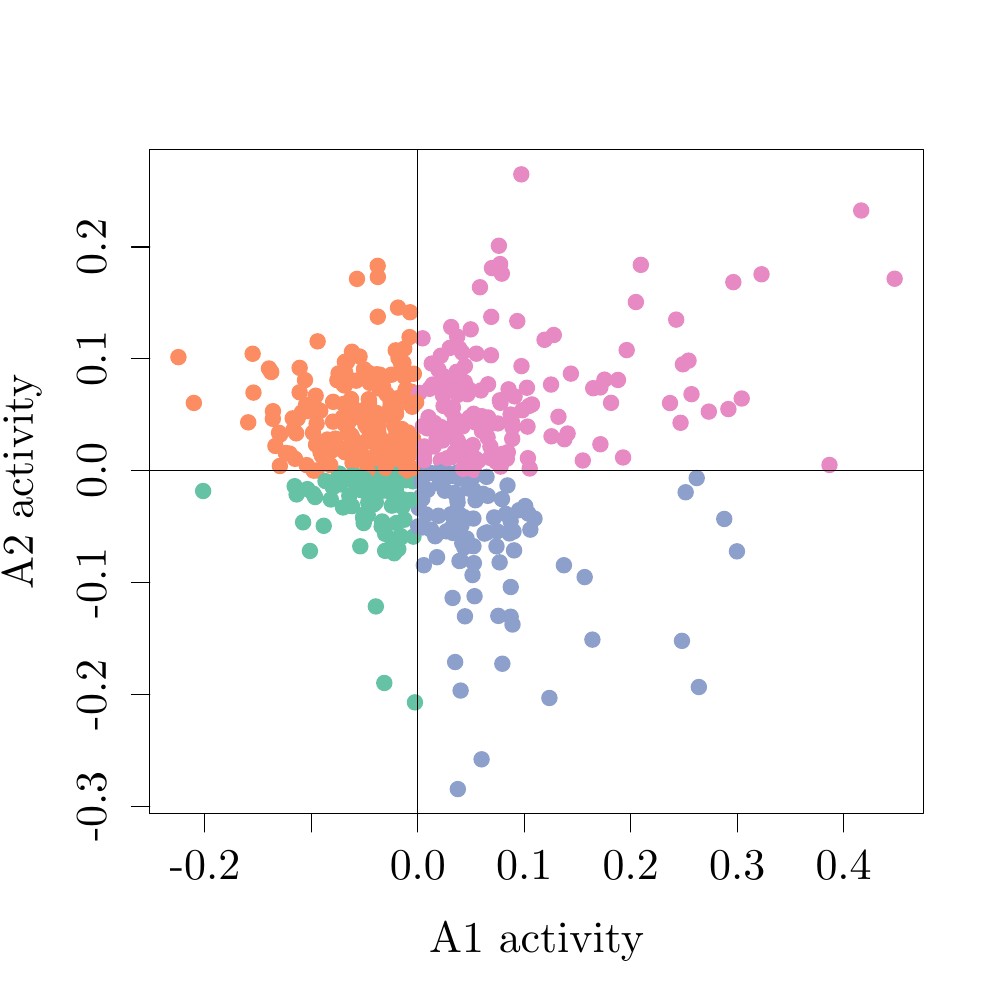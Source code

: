 % Created by tikzDevice version 0.8.1 on 2015-03-21 14:29:45
% !TEX encoding = UTF-8 Unicode
\documentclass[11pt]{memoir}
\nonstopmode

\usepackage{tikz}

\usepackage[active,tightpage,psfixbb]{preview}

\PreviewEnvironment{pgfpicture}

\setlength\PreviewBorder{0pt}

\usepackage{amsmath}
\newcommand{\SweaveOpts}[1]{}  % do not interfere with LaTeX
\newcommand{\SweaveInput}[1]{} % because they are not real TeX commands
\newcommand{\Sexpr}[1]{}       % will only be parsed by R


\usepackage{geometry}
\usepackage{amsmath}
\usepackage{lscape}
\geometry{verbose,tmargin=2.5cm,bmargin=2.5cm,lmargin=2.5cm,rmargin=2.5cm}


\begin{document}

\begin{tikzpicture}[x=1pt,y=1pt]
\definecolor{fillColor}{RGB}{255,255,255}
\path[use as bounding box,fill=fillColor,fill opacity=0.00] (0,0) rectangle (361.35,361.35);
\begin{scope}
\path[clip] ( 54.12, 67.32) rectangle (333.63,307.23);
\definecolor{fillColor}{RGB}{141,160,203}

\path[fill=fillColor] (178.55,174.38) circle (  2.97);
\definecolor{fillColor}{RGB}{102,194,165}

\path[fill=fillColor] (140.53,186.43) circle (  2.97);
\definecolor{fillColor}{RGB}{252,141,98}

\path[fill=fillColor] (148.77,219.76) circle (  2.97);
\definecolor{fillColor}{RGB}{231,138,195}

\path[fill=fillColor] (168.21,195.37) circle (  2.97);
\definecolor{fillColor}{RGB}{141,160,203}

\path[fill=fillColor] (184.55,149.23) circle (  2.97);
\definecolor{fillColor}{RGB}{252,141,98}

\path[fill=fillColor] (146.22,225.12) circle (  2.97);
\definecolor{fillColor}{RGB}{231,138,195}

\path[fill=fillColor] (159.93,202.17) circle (  2.97);

\path[fill=fillColor] (245.92,208.57) circle (  2.97);
\definecolor{fillColor}{RGB}{252,141,98}

\path[fill=fillColor] (106.60,195.55) circle (  2.97);
\definecolor{fillColor}{RGB}{231,138,195}

\path[fill=fillColor] (159.30,194.98) circle (  2.97);
\definecolor{fillColor}{RGB}{252,141,98}

\path[fill=fillColor] (127.27,214.32) circle (  2.97);

\path[fill=fillColor] (150.52,198.41) circle (  2.97);

\path[fill=fillColor] (143.08,194.93) circle (  2.97);
\definecolor{fillColor}{RGB}{102,194,165}

\path[fill=fillColor] (135.17,179.18) circle (  2.97);
\definecolor{fillColor}{RGB}{141,160,203}

\path[fill=fillColor] (252.53,113.09) circle (  2.97);
\definecolor{fillColor}{RGB}{102,194,165}

\path[fill=fillColor] (138.06,185.62) circle (  2.97);
\definecolor{fillColor}{RGB}{252,141,98}

\path[fill=fillColor] (149.55,191.84) circle (  2.97);
\definecolor{fillColor}{RGB}{141,160,203}

\path[fill=fillColor] (162.50,190.00) circle (  2.97);
\definecolor{fillColor}{RGB}{231,138,195}

\path[fill=fillColor] (150.98,191.22) circle (  2.97);
\definecolor{fillColor}{RGB}{102,194,165}

\path[fill=fillColor] (130.55,184.22) circle (  2.97);
\definecolor{fillColor}{RGB}{141,160,203}

\path[fill=fillColor] (251.75,188.60) circle (  2.97);
\definecolor{fillColor}{RGB}{231,138,195}

\path[fill=fillColor] (186.92,245.32) circle (  2.97);
\definecolor{fillColor}{RGB}{252,141,98}

\path[fill=fillColor] (113.10,204.97) circle (  2.97);

\path[fill=fillColor] (143.22,204.65) circle (  2.97);
\definecolor{fillColor}{RGB}{102,194,165}

\path[fill=fillColor] (142.48,166.40) circle (  2.97);
\definecolor{fillColor}{RGB}{141,160,203}

\path[fill=fillColor] (191.64,169.96) circle (  2.97);
\definecolor{fillColor}{RGB}{231,138,195}

\path[fill=fillColor] (170.47,192.16) circle (  2.97);
\definecolor{fillColor}{RGB}{102,194,165}

\path[fill=fillColor] (137.17,187.25) circle (  2.97);
\definecolor{fillColor}{RGB}{252,141,98}

\path[fill=fillColor] (127.37,194.12) circle (  2.97);
\definecolor{fillColor}{RGB}{141,160,203}

\path[fill=fillColor] (184.53,138.50) circle (  2.97);
\definecolor{fillColor}{RGB}{252,141,98}

\path[fill=fillColor] (100.83,204.94) circle (  2.97);
\definecolor{fillColor}{RGB}{102,194,165}

\path[fill=fillColor] (146.27,188.31) circle (  2.97);

\path[fill=fillColor] (133.46,188.16) circle (  2.97);
\definecolor{fillColor}{RGB}{252,141,98}

\path[fill=fillColor] (143.55,217.43) circle (  2.97);
\definecolor{fillColor}{RGB}{102,194,165}

\path[fill=fillColor] (149.26,187.43) circle (  2.97);
\definecolor{fillColor}{RGB}{141,160,203}

\path[fill=fillColor] (161.35,169.36) circle (  2.97);
\definecolor{fillColor}{RGB}{252,141,98}

\path[fill=fillColor] (114.36,213.68) circle (  2.97);
\definecolor{fillColor}{RGB}{231,138,195}

\path[fill=fillColor] (179.88,208.34) circle (  2.97);
\definecolor{fillColor}{RGB}{102,194,165}

\path[fill=fillColor] (107.17,182.68) circle (  2.97);
\definecolor{fillColor}{RGB}{141,160,203}

\path[fill=fillColor] (163.53,189.33) circle (  2.97);

\path[fill=fillColor] (157.25,167.58) circle (  2.97);

\path[fill=fillColor] (203.76,157.10) circle (  2.97);
\definecolor{fillColor}{RGB}{231,138,195}

\path[fill=fillColor] (173.75,220.27) circle (  2.97);

\path[fill=fillColor] (160.07,218.43) circle (  2.97);

\path[fill=fillColor] (176.37,210.49) circle (  2.97);
\definecolor{fillColor}{RGB}{141,160,203}

\path[fill=fillColor] (198.52,109.13) circle (  2.97);
\definecolor{fillColor}{RGB}{252,141,98}

\path[fill=fillColor] (146.79,220.55) circle (  2.97);
\definecolor{fillColor}{RGB}{141,160,203}

\path[fill=fillColor] (163.69,168.76) circle (  2.97);
\definecolor{fillColor}{RGB}{252,141,98}

\path[fill=fillColor] (131.52,227.93) circle (  2.97);
\definecolor{fillColor}{RGB}{141,160,203}

\path[fill=fillColor] (181.52,121.51) circle (  2.97);
\definecolor{fillColor}{RGB}{252,141,98}

\path[fill=fillColor] (124.81,199.19) circle (  2.97);
\definecolor{fillColor}{RGB}{231,138,195}

\path[fill=fillColor] (174.62,208.97) circle (  2.97);
\definecolor{fillColor}{RGB}{141,160,203}

\path[fill=fillColor] (185.19,135.69) circle (  2.97);

\path[fill=fillColor] (165.44, 76.21) circle (  2.97);

\path[fill=fillColor] (151.30,177.79) circle (  2.97);
\definecolor{fillColor}{RGB}{231,138,195}

\path[fill=fillColor] (161.57,221.08) circle (  2.97);
\definecolor{fillColor}{RGB}{141,160,203}

\path[fill=fillColor] (174.02, 86.97) circle (  2.97);
\definecolor{fillColor}{RGB}{102,194,165}

\path[fill=fillColor] (111.99,162.26) circle (  2.97);
\definecolor{fillColor}{RGB}{141,160,203}

\path[fill=fillColor] (166.03,158.63) circle (  2.97);

\path[fill=fillColor] (166.44,111.82) circle (  2.97);
\definecolor{fillColor}{RGB}{252,141,98}

\path[fill=fillColor] (135.79,192.44) circle (  2.97);
\definecolor{fillColor}{RGB}{102,194,165}

\path[fill=fillColor] (135.81,142.21) circle (  2.97);

\path[fill=fillColor] (144.89,167.16) circle (  2.97);
\definecolor{fillColor}{RGB}{141,160,203}

\path[fill=fillColor] (153.98,175.45) circle (  2.97);
\definecolor{fillColor}{RGB}{252,141,98}

\path[fill=fillColor] (141.75,199.95) circle (  2.97);

\path[fill=fillColor] (115.72,212.89) circle (  2.97);
\definecolor{fillColor}{RGB}{141,160,203}

\path[fill=fillColor] (171.24,157.85) circle (  2.97);

\path[fill=fillColor] (214.06,130.22) circle (  2.97);
\definecolor{fillColor}{RGB}{252,141,98}

\path[fill=fillColor] (139.24,200.69) circle (  2.97);
\definecolor{fillColor}{RGB}{231,138,195}

\path[fill=fillColor] (311.19,285.28) circle (  2.97);

\path[fill=fillColor] (244.34,245.85) circle (  2.97);

\path[fill=fillColor] (185.94,218.11) circle (  2.97);
\definecolor{fillColor}{RGB}{252,141,98}

\path[fill=fillColor] (135.69,196.61) circle (  2.97);

\path[fill=fillColor] (143.12,211.81) circle (  2.97);
\definecolor{fillColor}{RGB}{231,138,195}

\path[fill=fillColor] (264.99,259.40) circle (  2.97);

\path[fill=fillColor] (155.23,220.86) circle (  2.97);

\path[fill=fillColor] (323.28,260.63) circle (  2.97);

\path[fill=fillColor] (248.80,231.03) circle (  2.97);

\path[fill=fillColor] (173.43,257.55) circle (  2.97);

\path[fill=fillColor] (170.84,200.50) circle (  2.97);

\path[fill=fillColor] (181.34,262.47) circle (  2.97);
\definecolor{fillColor}{RGB}{252,141,98}

\path[fill=fillColor] (146.01,197.12) circle (  2.97);
\definecolor{fillColor}{RGB}{231,138,195}

\path[fill=fillColor] (190.62,207.19) circle (  2.97);

\path[fill=fillColor] (163.12,196.09) circle (  2.97);

\path[fill=fillColor] (226.45,234.84) circle (  2.97);
\definecolor{fillColor}{RGB}{141,160,203}

\path[fill=fillColor] (182.79,175.64) circle (  2.97);
\definecolor{fillColor}{RGB}{102,194,165}

\path[fill=fillColor] (129.61,189.20) circle (  2.97);
\definecolor{fillColor}{RGB}{252,141,98}

\path[fill=fillColor] (124.59,222.04) circle (  2.97);
\definecolor{fillColor}{RGB}{231,138,195}

\path[fill=fillColor] (160.67,225.21) circle (  2.97);
\definecolor{fillColor}{RGB}{141,160,203}

\path[fill=fillColor] (169.41,188.65) circle (  2.97);
\definecolor{fillColor}{RGB}{231,138,195}

\path[fill=fillColor] (177.25,208.17) circle (  2.97);
\definecolor{fillColor}{RGB}{102,194,165}

\path[fill=fillColor] (142.15,188.23) circle (  2.97);
\definecolor{fillColor}{RGB}{231,138,195}

\path[fill=fillColor] (190.76,195.79) circle (  2.97);
\definecolor{fillColor}{RGB}{252,141,98}

\path[fill=fillColor] (126.34,214.39) circle (  2.97);
\definecolor{fillColor}{RGB}{231,138,195}

\path[fill=fillColor] (176.19,203.31) circle (  2.97);
\definecolor{fillColor}{RGB}{102,194,165}

\path[fill=fillColor] (111.06,184.61) circle (  2.97);
\definecolor{fillColor}{RGB}{252,141,98}

\path[fill=fillColor] (135.47,225.53) circle (  2.97);
\definecolor{fillColor}{RGB}{231,138,195}

\path[fill=fillColor] (199.12,222.39) circle (  2.97);
\definecolor{fillColor}{RGB}{252,141,98}

\path[fill=fillColor] (144.91,230.07) circle (  2.97);

\path[fill=fillColor] (142.97,213.30) circle (  2.97);
\definecolor{fillColor}{RGB}{102,194,165}

\path[fill=fillColor] (143.27,172.37) circle (  2.97);
\definecolor{fillColor}{RGB}{231,138,195}

\path[fill=fillColor] (162.86,203.80) circle (  2.97);
\definecolor{fillColor}{RGB}{141,160,203}

\path[fill=fillColor] (167.59,174.52) circle (  2.97);
\definecolor{fillColor}{RGB}{102,194,165}

\path[fill=fillColor] (131.87,175.64) circle (  2.97);
\definecolor{fillColor}{RGB}{141,160,203}

\path[fill=fillColor] (166.75,171.42) circle (  2.97);
\definecolor{fillColor}{RGB}{231,138,195}

\path[fill=fillColor] (172.13,233.54) circle (  2.97);

\path[fill=fillColor] (165.93,235.44) circle (  2.97);

\path[fill=fillColor] (171.61,195.75) circle (  2.97);
\definecolor{fillColor}{RGB}{252,141,98}

\path[fill=fillColor] (135.84,203.37) circle (  2.97);

\path[fill=fillColor] (121.91,223.93) circle (  2.97);
\definecolor{fillColor}{RGB}{102,194,165}

\path[fill=fillColor] (132.38,190.20) circle (  2.97);
\definecolor{fillColor}{RGB}{252,141,98}

\path[fill=fillColor] (133.58,223.02) circle (  2.97);
\definecolor{fillColor}{RGB}{231,138,195}

\path[fill=fillColor] (169.30,199.12) circle (  2.97);
\definecolor{fillColor}{RGB}{141,160,203}

\path[fill=fillColor] (159.81,186.44) circle (  2.97);
\definecolor{fillColor}{RGB}{252,141,98}

\path[fill=fillColor] (137.69,198.14) circle (  2.97);
\definecolor{fillColor}{RGB}{141,160,203}

\path[fill=fillColor] (166.50,158.83) circle (  2.97);
\definecolor{fillColor}{RGB}{231,138,195}

\path[fill=fillColor] (161.79,214.26) circle (  2.97);
\definecolor{fillColor}{RGB}{252,141,98}

\path[fill=fillColor] (106.04,205.98) circle (  2.97);
\definecolor{fillColor}{RGB}{231,138,195}

\path[fill=fillColor] (170.26,194.87) circle (  2.97);
\definecolor{fillColor}{RGB}{252,141,98}

\path[fill=fillColor] (101.13,192.97) circle (  2.97);
\definecolor{fillColor}{RGB}{141,160,203}

\path[fill=fillColor] (187.57,176.97) circle (  2.97);
\definecolor{fillColor}{RGB}{231,138,195}

\path[fill=fillColor] (167.37,199.49) circle (  2.97);
\definecolor{fillColor}{RGB}{252,141,98}

\path[fill=fillColor] (136.48,265.28) circle (  2.97);
\definecolor{fillColor}{RGB}{231,138,195}

\path[fill=fillColor] (167.99,229.06) circle (  2.97);
\definecolor{fillColor}{RGB}{102,194,165}

\path[fill=fillColor] (116.98,171.35) circle (  2.97);
\definecolor{fillColor}{RGB}{141,160,203}

\path[fill=fillColor] (261.71,173.82) circle (  2.97);
\definecolor{fillColor}{RGB}{102,194,165}

\path[fill=fillColor] (113.22,182.91) circle (  2.97);
\definecolor{fillColor}{RGB}{252,141,98}

\path[fill=fillColor] (126.24,204.18) circle (  2.97);
\definecolor{fillColor}{RGB}{231,138,195}

\path[fill=fillColor] (180.89,192.74) circle (  2.97);

\path[fill=fillColor] (185.08,202.78) circle (  2.97);
\definecolor{fillColor}{RGB}{252,141,98}

\path[fill=fillColor] (143.82,250.19) circle (  2.97);
\definecolor{fillColor}{RGB}{231,138,195}

\path[fill=fillColor] (216.92,221.35) circle (  2.97);

\path[fill=fillColor] (180.27,272.55) circle (  2.97);

\path[fill=fillColor] (299.73,193.34) circle (  2.97);
\definecolor{fillColor}{RGB}{102,194,165}

\path[fill=fillColor] (141.61,178.64) circle (  2.97);
\definecolor{fillColor}{RGB}{252,141,98}

\path[fill=fillColor] ( 91.29,233.51) circle (  2.97);
\definecolor{fillColor}{RGB}{102,194,165}

\path[fill=fillColor] (135.80,179.89) circle (  2.97);
\definecolor{fillColor}{RGB}{252,141,98}

\path[fill=fillColor] (131.75,201.50) circle (  2.97);

\path[fill=fillColor] (108.27,219.59) circle (  2.97);
\definecolor{fillColor}{RGB}{141,160,203}

\path[fill=fillColor] (266.29,162.12) circle (  2.97);
\definecolor{fillColor}{RGB}{252,141,98}

\path[fill=fillColor] (129.00,260.57) circle (  2.97);
\definecolor{fillColor}{RGB}{231,138,195}

\path[fill=fillColor] (256.13,212.61) circle (  2.97);
\definecolor{fillColor}{RGB}{252,141,98}

\path[fill=fillColor] (115.05,201.25) circle (  2.97);

\path[fill=fillColor] (132.49,207.15) circle (  2.97);

\path[fill=fillColor] (115.83,197.92) circle (  2.97);
\definecolor{fillColor}{RGB}{231,138,195}

\path[fill=fillColor] (191.19,214.67) circle (  2.97);
\definecolor{fillColor}{RGB}{141,160,203}

\path[fill=fillColor] (180.07,138.80) circle (  2.97);
\definecolor{fillColor}{RGB}{102,194,165}

\path[fill=fillColor] (145.54,180.93) circle (  2.97);
\definecolor{fillColor}{RGB}{252,141,98}

\path[fill=fillColor] (138.69,211.06) circle (  2.97);

\path[fill=fillColor] (119.93,198.56) circle (  2.97);
\definecolor{fillColor}{RGB}{102,194,165}

\path[fill=fillColor] (134.69,182.94) circle (  2.97);
\definecolor{fillColor}{RGB}{252,141,98}

\path[fill=fillColor] (132.19,207.86) circle (  2.97);

\path[fill=fillColor] (120.35,208.99) circle (  2.97);

\path[fill=fillColor] (126.07,213.19) circle (  2.97);

\path[fill=fillColor] (103.28,197.65) circle (  2.97);
\definecolor{fillColor}{RGB}{141,160,203}

\path[fill=fillColor] (171.08,163.99) circle (  2.97);
\definecolor{fillColor}{RGB}{252,141,98}

\path[fill=fillColor] (147.59,196.43) circle (  2.97);

\path[fill=fillColor] (132.02,207.96) circle (  2.97);

\path[fill=fillColor] (114.40,191.35) circle (  2.97);

\path[fill=fillColor] (143.77,192.36) circle (  2.97);
\definecolor{fillColor}{RGB}{141,160,203}

\path[fill=fillColor] (166.10,188.45) circle (  2.97);
\definecolor{fillColor}{RGB}{252,141,98}

\path[fill=fillColor] (135.34,201.18) circle (  2.97);
\definecolor{fillColor}{RGB}{141,160,203}

\path[fill=fillColor] (171.06,173.97) circle (  2.97);
\definecolor{fillColor}{RGB}{102,194,165}

\path[fill=fillColor] (131.18,174.37) circle (  2.97);
\definecolor{fillColor}{RGB}{231,138,195}

\path[fill=fillColor] (210.59,194.95) circle (  2.97);
\definecolor{fillColor}{RGB}{102,194,165}

\path[fill=fillColor] ( 73.40,183.92) circle (  2.97);
\definecolor{fillColor}{RGB}{141,160,203}

\path[fill=fillColor] (158.84,186.61) circle (  2.97);
\definecolor{fillColor}{RGB}{102,194,165}

\path[fill=fillColor] (141.81,164.52) circle (  2.97);
\definecolor{fillColor}{RGB}{252,141,98}

\path[fill=fillColor] (148.35,216.23) circle (  2.97);
\definecolor{fillColor}{RGB}{102,194,165}

\path[fill=fillColor] (143.92,162.97) circle (  2.97);
\definecolor{fillColor}{RGB}{252,141,98}

\path[fill=fillColor] (142.34,214.84) circle (  2.97);

\path[fill=fillColor] (124.69,226.87) circle (  2.97);

\path[fill=fillColor] (134.34,205.68) circle (  2.97);
\definecolor{fillColor}{RGB}{141,160,203}

\path[fill=fillColor] (179.40,163.92) circle (  2.97);
\definecolor{fillColor}{RGB}{231,138,195}

\path[fill=fillColor] (153.23,197.17) circle (  2.97);
\definecolor{fillColor}{RGB}{252,141,98}

\path[fill=fillColor] (124.17,215.38) circle (  2.97);
\definecolor{fillColor}{RGB}{141,160,203}

\path[fill=fillColor] (168.01,138.64) circle (  2.97);

\path[fill=fillColor] (165.35,179.82) circle (  2.97);

\path[fill=fillColor] (171.48,145.91) circle (  2.97);

\path[fill=fillColor] (162.97,175.53) circle (  2.97);
\definecolor{fillColor}{RGB}{252,141,98}

\path[fill=fillColor] (129.22,210.74) circle (  2.97);
\definecolor{fillColor}{RGB}{102,194,165}

\path[fill=fillColor] (138.56,184.08) circle (  2.97);
\definecolor{fillColor}{RGB}{252,141,98}

\path[fill=fillColor] (142.47,207.43) circle (  2.97);

\path[fill=fillColor] (143.43,197.64) circle (  2.97);

\path[fill=fillColor] ( 91.59,219.48) circle (  2.97);
\definecolor{fillColor}{RGB}{141,160,203}

\path[fill=fillColor] (185.56,169.30) circle (  2.97);
\definecolor{fillColor}{RGB}{231,138,195}

\path[fill=fillColor] (169.60,197.82) circle (  2.97);
\definecolor{fillColor}{RGB}{252,141,98}

\path[fill=fillColor] (124.57,197.95) circle (  2.97);
\definecolor{fillColor}{RGB}{102,194,165}

\path[fill=fillColor] (146.77,187.82) circle (  2.97);
\definecolor{fillColor}{RGB}{252,141,98}

\path[fill=fillColor] (127.44,203.00) circle (  2.97);
\definecolor{fillColor}{RGB}{231,138,195}

\path[fill=fillColor] (177.41,232.98) circle (  2.97);
\definecolor{fillColor}{RGB}{252,141,98}

\path[fill=fillColor] (126.98,204.04) circle (  2.97);
\definecolor{fillColor}{RGB}{141,160,203}

\path[fill=fillColor] (246.42,129.77) circle (  2.97);
\definecolor{fillColor}{RGB}{231,138,195}

\path[fill=fillColor] (157.00,208.49) circle (  2.97);

\path[fill=fillColor] (191.40,192.05) circle (  2.97);

\path[fill=fillColor] (177.03,195.88) circle (  2.97);
\definecolor{fillColor}{RGB}{252,141,98}

\path[fill=fillColor] (133.67,204.46) circle (  2.97);
\definecolor{fillColor}{RGB}{231,138,195}

\path[fill=fillColor] (223.30,224.05) circle (  2.97);
\definecolor{fillColor}{RGB}{141,160,203}

\path[fill=fillColor] (153.57,190.52) circle (  2.97);
\definecolor{fillColor}{RGB}{102,194,165}

\path[fill=fillColor] (144.75,167.68) circle (  2.97);

\path[fill=fillColor] (149.39,167.44) circle (  2.97);
\definecolor{fillColor}{RGB}{141,160,203}

\path[fill=fillColor] (153.15,157.11) circle (  2.97);
\definecolor{fillColor}{RGB}{231,138,195}

\path[fill=fillColor] (162.53,235.62) circle (  2.97);
\definecolor{fillColor}{RGB}{141,160,203}

\path[fill=fillColor] (175.08,168.53) circle (  2.97);
\definecolor{fillColor}{RGB}{252,141,98}

\path[fill=fillColor] (146.50,220.43) circle (  2.97);
\definecolor{fillColor}{RGB}{231,138,195}

\path[fill=fillColor] (214.35,221.08) circle (  2.97);
\definecolor{fillColor}{RGB}{141,160,203}

\path[fill=fillColor] (171.24,184.18) circle (  2.97);
\definecolor{fillColor}{RGB}{231,138,195}

\path[fill=fillColor] (159.28,232.78) circle (  2.97);

\path[fill=fillColor] (177.77,264.49) circle (  2.97);
\definecolor{fillColor}{RGB}{141,160,203}

\path[fill=fillColor] (181.39,181.00) circle (  2.97);
\definecolor{fillColor}{RGB}{252,141,98}

\path[fill=fillColor] (114.20,200.67) circle (  2.97);

\path[fill=fillColor] (142.99,234.75) circle (  2.97);
\definecolor{fillColor}{RGB}{102,194,165}

\path[fill=fillColor] (138.87,114.55) circle (  2.97);
\definecolor{fillColor}{RGB}{231,138,195}

\path[fill=fillColor] (165.47,199.93) circle (  2.97);

\path[fill=fillColor] (169.28,220.79) circle (  2.97);

\path[fill=fillColor] (242.10,215.70) circle (  2.97);
\definecolor{fillColor}{RGB}{102,194,165}

\path[fill=fillColor] (137.99,190.73) circle (  2.97);
\definecolor{fillColor}{RGB}{231,138,195}

\path[fill=fillColor] (163.69,224.19) circle (  2.97);
\definecolor{fillColor}{RGB}{252,141,98}

\path[fill=fillColor] (117.57,197.90) circle (  2.97);
\definecolor{fillColor}{RGB}{102,194,165}

\path[fill=fillColor] (133.80,188.98) circle (  2.97);
\definecolor{fillColor}{RGB}{252,141,98}

\path[fill=fillColor] (134.19,212.60) circle (  2.97);
\definecolor{fillColor}{RGB}{231,138,195}

\path[fill=fillColor] (154.37,206.57) circle (  2.97);
\definecolor{fillColor}{RGB}{141,160,203}

\path[fill=fillColor] (159.47,190.20) circle (  2.97);
\definecolor{fillColor}{RGB}{231,138,195}

\path[fill=fillColor] (163.42,206.17) circle (  2.97);
\definecolor{fillColor}{RGB}{141,160,203}

\path[fill=fillColor] (155.45,190.45) circle (  2.97);

\path[fill=fillColor] (163.38,170.89) circle (  2.97);
\definecolor{fillColor}{RGB}{102,194,165}

\path[fill=fillColor] (113.86,181.74) circle (  2.97);
\definecolor{fillColor}{RGB}{252,141,98}

\path[fill=fillColor] (125.91,214.84) circle (  2.97);

\path[fill=fillColor] (136.14,226.11) circle (  2.97);

\path[fill=fillColor] (137.34,225.90) circle (  2.97);

\path[fill=fillColor] (138.77,201.96) circle (  2.97);
\definecolor{fillColor}{RGB}{231,138,195}

\path[fill=fillColor] (165.46,218.67) circle (  2.97);
\definecolor{fillColor}{RGB}{141,160,203}

\path[fill=fillColor] (189.78,178.50) circle (  2.97);
\definecolor{fillColor}{RGB}{231,138,195}

\path[fill=fillColor] (164.54,221.59) circle (  2.97);
\definecolor{fillColor}{RGB}{252,141,98}

\path[fill=fillColor] (113.31,191.29) circle (  2.97);
\definecolor{fillColor}{RGB}{141,160,203}

\path[fill=fillColor] (184.53,173.00) circle (  2.97);
\definecolor{fillColor}{RGB}{231,138,195}

\path[fill=fillColor] (152.69,239.10) circle (  2.97);
\definecolor{fillColor}{RGB}{252,141,98}

\path[fill=fillColor] (125.67,205.39) circle (  2.97);

\path[fill=fillColor] (110.81,193.28) circle (  2.97);
\definecolor{fillColor}{RGB}{102,194,165}

\path[fill=fillColor] (127.11,189.42) circle (  2.97);
\definecolor{fillColor}{RGB}{141,160,203}

\path[fill=fillColor] (152.59,181.10) circle (  2.97);
\definecolor{fillColor}{RGB}{102,194,165}

\path[fill=fillColor] (140.14,190.92) circle (  2.97);
\definecolor{fillColor}{RGB}{141,160,203}

\path[fill=fillColor] (164.46,122.12) circle (  2.97);
\definecolor{fillColor}{RGB}{252,141,98}

\path[fill=fillColor] (121.18,202.85) circle (  2.97);

\path[fill=fillColor] (127.10,201.29) circle (  2.97);
\definecolor{fillColor}{RGB}{141,160,203}

\path[fill=fillColor] (247.76,183.47) circle (  2.97);
\definecolor{fillColor}{RGB}{102,194,165}

\path[fill=fillColor] (146.13,173.56) circle (  2.97);

\path[fill=fillColor] (106.48,185.66) circle (  2.97);
\definecolor{fillColor}{RGB}{231,138,195}

\path[fill=fillColor] (154.83,210.57) circle (  2.97);

\path[fill=fillColor] (177.52,246.85) circle (  2.97);
\definecolor{fillColor}{RGB}{252,141,98}

\path[fill=fillColor] (104.65,197.43) circle (  2.97);

\path[fill=fillColor] (136.53,261.26) circle (  2.97);
\definecolor{fillColor}{RGB}{141,160,203}

\path[fill=fillColor] (165.98,175.50) circle (  2.97);
\definecolor{fillColor}{RGB}{252,141,98}

\path[fill=fillColor] (137.49,194.18) circle (  2.97);

\path[fill=fillColor] ( 89.69,208.73) circle (  2.97);

\path[fill=fillColor] (136.66,207.44) circle (  2.97);
\definecolor{fillColor}{RGB}{231,138,195}

\path[fill=fillColor] (246.77,229.71) circle (  2.97);

\path[fill=fillColor] (167.05,233.94) circle (  2.97);

\path[fill=fillColor] (231.56,265.64) circle (  2.97);
\definecolor{fillColor}{RGB}{252,141,98}

\path[fill=fillColor] ( 70.05,215.74) circle (  2.97);
\definecolor{fillColor}{RGB}{102,194,165}

\path[fill=fillColor] (149.94,107.55) circle (  2.97);

\path[fill=fillColor] (127.19,178.46) circle (  2.97);
\definecolor{fillColor}{RGB}{231,138,195}

\path[fill=fillColor] (157.77,202.90) circle (  2.97);
\definecolor{fillColor}{RGB}{252,141,98}

\path[fill=fillColor] (141.03,214.14) circle (  2.97);
\definecolor{fillColor}{RGB}{141,160,203}

\path[fill=fillColor] (184.15,169.35) circle (  2.97);
\definecolor{fillColor}{RGB}{252,141,98}

\path[fill=fillColor] (132.46,208.82) circle (  2.97);

\path[fill=fillColor] (149.54,226.29) circle (  2.97);

\path[fill=fillColor] (129.56,195.84) circle (  2.97);
\definecolor{fillColor}{RGB}{141,160,203}

\path[fill=fillColor] (164.21,183.23) circle (  2.97);

\path[fill=fillColor] (170.78,188.78) circle (  2.97);
\definecolor{fillColor}{RGB}{252,141,98}

\path[fill=fillColor] ( 64.47,232.30) circle (  2.97);
\definecolor{fillColor}{RGB}{231,138,195}

\path[fill=fillColor] (188.37,298.34) circle (  2.97);

\path[fill=fillColor] (165.34,202.18) circle (  2.97);
\definecolor{fillColor}{RGB}{102,194,165}

\path[fill=fillColor] (122.63,190.18) circle (  2.97);
\definecolor{fillColor}{RGB}{141,160,203}

\path[fill=fillColor] (164.20,190.05) circle (  2.97);
\definecolor{fillColor}{RGB}{252,141,98}

\path[fill=fillColor] ( 99.52,200.20) circle (  2.97);
\definecolor{fillColor}{RGB}{231,138,195}

\path[fill=fillColor] (171.18,191.56) circle (  2.97);

\path[fill=fillColor] (184.95,209.01) circle (  2.97);
\definecolor{fillColor}{RGB}{252,141,98}

\path[fill=fillColor] (136.08,212.12) circle (  2.97);

\path[fill=fillColor] (124.18,222.29) circle (  2.97);
\definecolor{fillColor}{RGB}{231,138,195}

\path[fill=fillColor] (170.10,242.33) circle (  2.97);
\definecolor{fillColor}{RGB}{252,141,98}

\path[fill=fillColor] (105.78,210.17) circle (  2.97);

\path[fill=fillColor] (110.20,223.99) circle (  2.97);

\path[fill=fillColor] ( 98.01,226.92) circle (  2.97);
\definecolor{fillColor}{RGB}{231,138,195}

\path[fill=fillColor] (174.09,210.95) circle (  2.97);

\path[fill=fillColor] (167.16,207.27) circle (  2.97);
\definecolor{fillColor}{RGB}{252,141,98}

\path[fill=fillColor] (136.51,246.91) circle (  2.97);

\path[fill=fillColor] (118.31,202.53) circle (  2.97);

\path[fill=fillColor] (148.95,214.37) circle (  2.97);

\path[fill=fillColor] (138.43,220.61) circle (  2.97);
\definecolor{fillColor}{RGB}{231,138,195}

\path[fill=fillColor] (160.28,214.65) circle (  2.97);
\definecolor{fillColor}{RGB}{141,160,203}

\path[fill=fillColor] (160.72,184.03) circle (  2.97);
\definecolor{fillColor}{RGB}{252,141,98}

\path[fill=fillColor] (144.00,231.96) circle (  2.97);

\path[fill=fillColor] (111.31,212.81) circle (  2.97);

\path[fill=fillColor] (148.84,192.10) circle (  2.97);
\definecolor{fillColor}{RGB}{231,138,195}

\path[fill=fillColor] (176.36,222.49) circle (  2.97);
\definecolor{fillColor}{RGB}{252,141,98}

\path[fill=fillColor] (147.52,205.07) circle (  2.97);
\definecolor{fillColor}{RGB}{231,138,195}

\path[fill=fillColor] (163.87,207.63) circle (  2.97);

\path[fill=fillColor] (188.74,213.12) circle (  2.97);
\definecolor{fillColor}{RGB}{252,141,98}

\path[fill=fillColor] (146.49,192.74) circle (  2.97);
\definecolor{fillColor}{RGB}{102,194,165}

\path[fill=fillColor] (132.89,175.26) circle (  2.97);
\definecolor{fillColor}{RGB}{252,141,98}

\path[fill=fillColor] (133.27,217.11) circle (  2.97);

\path[fill=fillColor] (108.27,228.42) circle (  2.97);

\path[fill=fillColor] (142.18,211.91) circle (  2.97);

\path[fill=fillColor] (149.28,202.81) circle (  2.97);

\path[fill=fillColor] (107.53,210.12) circle (  2.97);
\definecolor{fillColor}{RGB}{102,194,165}

\path[fill=fillColor] (142.90,189.61) circle (  2.97);
\definecolor{fillColor}{RGB}{141,160,203}

\path[fill=fillColor] (174.53,182.90) circle (  2.97);
\definecolor{fillColor}{RGB}{231,138,195}

\path[fill=fillColor] (181.57,197.31) circle (  2.97);
\definecolor{fillColor}{RGB}{102,194,165}

\path[fill=fillColor] (127.54,187.57) circle (  2.97);
\definecolor{fillColor}{RGB}{252,141,98}

\path[fill=fillColor] (125.85,214.01) circle (  2.97);
\definecolor{fillColor}{RGB}{231,138,195}

\path[fill=fillColor] (275.17,262.24) circle (  2.97);

\path[fill=fillColor] (196.77,238.56) circle (  2.97);
\definecolor{fillColor}{RGB}{252,141,98}

\path[fill=fillColor] (147.99,239.54) circle (  2.97);
\definecolor{fillColor}{RGB}{102,194,165}

\path[fill=fillColor] (135.97,190.00) circle (  2.97);
\definecolor{fillColor}{RGB}{252,141,98}

\path[fill=fillColor] (148.29,215.29) circle (  2.97);
\definecolor{fillColor}{RGB}{231,138,195}

\path[fill=fillColor] (174.14,205.61) circle (  2.97);
\definecolor{fillColor}{RGB}{252,141,98}

\path[fill=fillColor] (131.05,212.99) circle (  2.97);
\definecolor{fillColor}{RGB}{231,138,195}

\path[fill=fillColor] (153.27,195.04) circle (  2.97);
\definecolor{fillColor}{RGB}{252,141,98}

\path[fill=fillColor] (107.03,204.76) circle (  2.97);
\definecolor{fillColor}{RGB}{102,194,165}

\path[fill=fillColor] (139.17,168.44) circle (  2.97);

\path[fill=fillColor] (138.09,172.90) circle (  2.97);
\definecolor{fillColor}{RGB}{252,141,98}

\path[fill=fillColor] (133.09,226.67) circle (  2.97);

\path[fill=fillColor] (114.41,208.27) circle (  2.97);

\path[fill=fillColor] (130.71,211.07) circle (  2.97);
\definecolor{fillColor}{RGB}{102,194,165}

\path[fill=fillColor] (109.52,172.61) circle (  2.97);
\definecolor{fillColor}{RGB}{231,138,195}

\path[fill=fillColor] (156.27,208.18) circle (  2.97);
\definecolor{fillColor}{RGB}{252,141,98}

\path[fill=fillColor] (139.39,192.32) circle (  2.97);

\path[fill=fillColor] (130.78,195.15) circle (  2.97);

\path[fill=fillColor] (126.87,203.92) circle (  2.97);
\definecolor{fillColor}{RGB}{231,138,195}

\path[fill=fillColor] (156.39,222.41) circle (  2.97);
\definecolor{fillColor}{RGB}{252,141,98}

\path[fill=fillColor] (114.77,238.00) circle (  2.97);
\definecolor{fillColor}{RGB}{102,194,165}

\path[fill=fillColor] (120.28,185.28) circle (  2.97);
\definecolor{fillColor}{RGB}{231,138,195}

\path[fill=fillColor] (152.83,207.41) circle (  2.97);
\definecolor{fillColor}{RGB}{252,141,98}

\path[fill=fillColor] (126.21,209.22) circle (  2.97);
\definecolor{fillColor}{RGB}{141,160,203}

\path[fill=fillColor] (167.04,165.06) circle (  2.97);

\path[fill=fillColor] (168.60,166.76) circle (  2.97);
\definecolor{fillColor}{RGB}{231,138,195}

\path[fill=fillColor] (183.76,220.66) circle (  2.97);
\definecolor{fillColor}{RGB}{102,194,165}

\path[fill=fillColor] (131.42,172.35) circle (  2.97);
\definecolor{fillColor}{RGB}{252,141,98}

\path[fill=fillColor] (114.06,218.36) circle (  2.97);
\definecolor{fillColor}{RGB}{231,138,195}

\path[fill=fillColor] (171.16,211.81) circle (  2.97);
\definecolor{fillColor}{RGB}{141,160,203}

\path[fill=fillColor] (190.93,175.77) circle (  2.97);
\definecolor{fillColor}{RGB}{102,194,165}

\path[fill=fillColor] (143.05,184.39) circle (  2.97);
\definecolor{fillColor}{RGB}{252,141,98}

\path[fill=fillColor] (126.85,217.16) circle (  2.97);
\definecolor{fillColor}{RGB}{141,160,203}

\path[fill=fillColor] (184.09,168.59) circle (  2.97);
\definecolor{fillColor}{RGB}{252,141,98}

\path[fill=fillColor] (119.34,193.29) circle (  2.97);
\definecolor{fillColor}{RGB}{102,194,165}

\path[fill=fillColor] (144.40,180.14) circle (  2.97);

\path[fill=fillColor] (122.97,186.33) circle (  2.97);
\definecolor{fillColor}{RGB}{252,141,98}

\path[fill=fillColor] (137.19,220.94) circle (  2.97);

\path[fill=fillColor] (136.49,225.33) circle (  2.97);
\definecolor{fillColor}{RGB}{102,194,165}

\path[fill=fillColor] (130.19,163.95) circle (  2.97);
\definecolor{fillColor}{RGB}{141,160,203}

\path[fill=fillColor] (152.35,187.18) circle (  2.97);
\definecolor{fillColor}{RGB}{102,194,165}

\path[fill=fillColor] (139.17,162.30) circle (  2.97);
\definecolor{fillColor}{RGB}{252,141,98}

\path[fill=fillColor] (136.75,204.98) circle (  2.97);

\path[fill=fillColor] (125.42,230.64) circle (  2.97);
\definecolor{fillColor}{RGB}{231,138,195}

\path[fill=fillColor] (165.20,239.70) circle (  2.97);

\path[fill=fillColor] (163.04,243.17) circle (  2.97);
\definecolor{fillColor}{RGB}{252,141,98}

\path[fill=fillColor] (145.78,230.20) circle (  2.97);

\path[fill=fillColor] (134.29,223.36) circle (  2.97);
\definecolor{fillColor}{RGB}{141,160,203}

\path[fill=fillColor] (165.20,181.15) circle (  2.97);
\definecolor{fillColor}{RGB}{102,194,165}

\path[fill=fillColor] (143.95,187.06) circle (  2.97);
\definecolor{fillColor}{RGB}{252,141,98}

\path[fill=fillColor] (128.93,200.38) circle (  2.97);
\definecolor{fillColor}{RGB}{231,138,195}

\path[fill=fillColor] (180.85,215.79) circle (  2.97);

\path[fill=fillColor] (165.99,200.88) circle (  2.97);

\path[fill=fillColor] (203.94,202.63) circle (  2.97);
\definecolor{fillColor}{RGB}{141,160,203}

\path[fill=fillColor] (180.54,158.14) circle (  2.97);
\definecolor{fillColor}{RGB}{102,194,165}

\path[fill=fillColor] (144.00,189.12) circle (  2.97);
\definecolor{fillColor}{RGB}{141,160,203}

\path[fill=fillColor] (152.11,181.93) circle (  2.97);
\definecolor{fillColor}{RGB}{231,138,195}

\path[fill=fillColor] (167.44,196.13) circle (  2.97);
\definecolor{fillColor}{RGB}{252,141,98}

\path[fill=fillColor] (101.18,204.27) circle (  2.97);
\definecolor{fillColor}{RGB}{141,160,203}

\path[fill=fillColor] (154.53,184.34) circle (  2.97);
\definecolor{fillColor}{RGB}{231,138,195}

\path[fill=fillColor] (180.71,265.93) circle (  2.97);

\path[fill=fillColor] (164.30,197.92) circle (  2.97);
\definecolor{fillColor}{RGB}{102,194,165}

\path[fill=fillColor] (119.53,180.87) circle (  2.97);
\definecolor{fillColor}{RGB}{252,141,98}

\path[fill=fillColor] (145.60,228.31) circle (  2.97);

\path[fill=fillColor] (138.42,221.57) circle (  2.97);
\definecolor{fillColor}{RGB}{141,160,203}

\path[fill=fillColor] (160.53,191.05) circle (  2.97);
\definecolor{fillColor}{RGB}{102,194,165}

\path[fill=fillColor] (148.27,180.68) circle (  2.97);
\definecolor{fillColor}{RGB}{141,160,203}

\path[fill=fillColor] (169.29,184.80) circle (  2.97);

\path[fill=fillColor] (155.76,169.94) circle (  2.97);
\definecolor{fillColor}{RGB}{252,141,98}

\path[fill=fillColor] (149.61,200.18) circle (  2.97);
\definecolor{fillColor}{RGB}{231,138,195}

\path[fill=fillColor] (168.90,218.88) circle (  2.97);
\definecolor{fillColor}{RGB}{252,141,98}

\path[fill=fillColor] (136.58,223.03) circle (  2.97);
\definecolor{fillColor}{RGB}{231,138,195}

\path[fill=fillColor] (179.32,194.46) circle (  2.97);
\definecolor{fillColor}{RGB}{252,141,98}

\path[fill=fillColor] (132.80,191.48) circle (  2.97);

\path[fill=fillColor] (124.41,208.25) circle (  2.97);
\definecolor{fillColor}{RGB}{141,160,203}

\path[fill=fillColor] (159.02,189.38) circle (  2.97);
\definecolor{fillColor}{RGB}{231,138,195}

\path[fill=fillColor] (169.71,210.52) circle (  2.97);
\definecolor{fillColor}{RGB}{252,141,98}

\path[fill=fillColor] ( 98.59,210.01) circle (  2.97);

\path[fill=fillColor] (146.08,235.35) circle (  2.97);

\path[fill=fillColor] (139.70,218.92) circle (  2.97);
\definecolor{fillColor}{RGB}{102,194,165}

\path[fill=fillColor] (123.96,177.98) circle (  2.97);

\path[fill=fillColor] (121.84,188.27) circle (  2.97);
\definecolor{fillColor}{RGB}{141,160,203}

\path[fill=fillColor] (171.81,180.59) circle (  2.97);
\definecolor{fillColor}{RGB}{231,138,195}

\path[fill=fillColor] (158.47,227.71) circle (  2.97);
\definecolor{fillColor}{RGB}{102,194,165}

\path[fill=fillColor] (131.87,188.09) circle (  2.97);
\definecolor{fillColor}{RGB}{252,141,98}

\path[fill=fillColor] (123.83,210.52) circle (  2.97);
\definecolor{fillColor}{RGB}{231,138,195}

\path[fill=fillColor] (164.38,210.09) circle (  2.97);

\path[fill=fillColor] (188.43,229.05) circle (  2.97);
\definecolor{fillColor}{RGB}{252,141,98}

\path[fill=fillColor] (122.83,224.61) circle (  2.97);

\path[fill=fillColor] (139.88,194.37) circle (  2.97);

\path[fill=fillColor] (136.75,207.86) circle (  2.97);

\path[fill=fillColor] (110.60,215.03) circle (  2.97);

\path[fill=fillColor] (125.19,225.22) circle (  2.97);

\path[fill=fillColor] (122.34,226.41) circle (  2.97);
\definecolor{fillColor}{RGB}{231,138,195}

\path[fill=fillColor] (151.47,219.34) circle (  2.97);
\definecolor{fillColor}{RGB}{102,194,165}

\path[fill=fillColor] (137.91,171.16) circle (  2.97);
\definecolor{fillColor}{RGB}{252,141,98}

\path[fill=fillColor] (124.62,230.58) circle (  2.97);
\definecolor{fillColor}{RGB}{231,138,195}

\path[fill=fillColor] (167.94,223.21) circle (  2.97);

\path[fill=fillColor] (163.66,214.11) circle (  2.97);
\definecolor{fillColor}{RGB}{252,141,98}

\path[fill=fillColor] (148.18,248.51) circle (  2.97);
\definecolor{fillColor}{RGB}{141,160,203}

\path[fill=fillColor] (157.30,190.26) circle (  2.97);

\path[fill=fillColor] (157.93,160.01) circle (  2.97);
\definecolor{fillColor}{RGB}{252,141,98}

\path[fill=fillColor] (120.38,216.14) circle (  2.97);
\definecolor{fillColor}{RGB}{231,138,195}

\path[fill=fillColor] (192.22,215.20) circle (  2.97);
\definecolor{fillColor}{RGB}{141,160,203}

\path[fill=fillColor] (170.74,153.55) circle (  2.97);
\definecolor{fillColor}{RGB}{231,138,195}

\path[fill=fillColor] (205.10,204.70) circle (  2.97);
\definecolor{fillColor}{RGB}{141,160,203}

\path[fill=fillColor] (151.12,171.14) circle (  2.97);

\path[fill=fillColor] (211.27,152.82) circle (  2.97);
\definecolor{fillColor}{RGB}{252,141,98}

\path[fill=fillColor] (133.34,215.63) circle (  2.97);
\definecolor{fillColor}{RGB}{141,160,203}

\path[fill=fillColor] (165.42,190.67) circle (  2.97);
\definecolor{fillColor}{RGB}{102,194,165}

\path[fill=fillColor] (143.39,180.41) circle (  2.97);
\definecolor{fillColor}{RGB}{252,141,98}

\path[fill=fillColor] (146.92,193.05) circle (  2.97);

\path[fill=fillColor] (127.18,234.23) circle (  2.97);
\definecolor{fillColor}{RGB}{231,138,195}

\path[fill=fillColor] (216.95,200.82) circle (  2.97);

\path[fill=fillColor] (180.63,216.70) circle (  2.97);

\path[fill=fillColor] (165.09,208.88) circle (  2.97);
\definecolor{fillColor}{RGB}{252,141,98}

\path[fill=fillColor] (138.23,223.88) circle (  2.97);

\path[fill=fillColor] (146.83,191.32) circle (  2.97);
\definecolor{fillColor}{RGB}{231,138,195}

\path[fill=fillColor] (166.08,224.98) circle (  2.97);

\path[fill=fillColor] (177.20,200.00) circle (  2.97);
\definecolor{fillColor}{RGB}{102,194,165}

\path[fill=fillColor] (133.08,179.76) circle (  2.97);

\path[fill=fillColor] (117.63,187.49) circle (  2.97);
\definecolor{fillColor}{RGB}{252,141,98}

\path[fill=fillColor] (144.03,200.05) circle (  2.97);

\path[fill=fillColor] (131.56,196.32) circle (  2.97);
\definecolor{fillColor}{RGB}{102,194,165}

\path[fill=fillColor] (142.44,161.43) circle (  2.97);
\definecolor{fillColor}{RGB}{231,138,195}

\path[fill=fillColor] (165.03,227.00) circle (  2.97);
\definecolor{fillColor}{RGB}{102,194,165}

\path[fill=fillColor] (129.89,188.79) circle (  2.97);
\definecolor{fillColor}{RGB}{252,141,98}

\path[fill=fillColor] (137.46,210.77) circle (  2.97);
\definecolor{fillColor}{RGB}{102,194,165}

\path[fill=fillColor] (135.39,182.00) circle (  2.97);
\definecolor{fillColor}{RGB}{231,138,195}

\path[fill=fillColor] (263.20,213.53) circle (  2.97);
\definecolor{fillColor}{RGB}{252,141,98}

\path[fill=fillColor] (126.08,197.60) circle (  2.97);

\path[fill=fillColor] (141.43,225.94) circle (  2.97);

\path[fill=fillColor] (144.80,201.13) circle (  2.97);
\definecolor{fillColor}{RGB}{231,138,195}

\path[fill=fillColor] (190.41,221.24) circle (  2.97);
\definecolor{fillColor}{RGB}{102,194,165}

\path[fill=fillColor] (145.41,178.21) circle (  2.97);
\definecolor{fillColor}{RGB}{231,138,195}

\path[fill=fillColor] (184.51,211.57) circle (  2.97);
\definecolor{fillColor}{RGB}{102,194,165}

\path[fill=fillColor] (143.73,186.92) circle (  2.97);
\definecolor{fillColor}{RGB}{231,138,195}

\path[fill=fillColor] (218.42,224.16) circle (  2.97);

\path[fill=fillColor] (249.87,218.91) circle (  2.97);
\definecolor{fillColor}{RGB}{141,160,203}

\path[fill=fillColor] (163.55,145.28) circle (  2.97);
\definecolor{fillColor}{RGB}{231,138,195}

\path[fill=fillColor] (268.01,217.34) circle (  2.97);

\path[fill=fillColor] (220.80,215.78) circle (  2.97);

\path[fill=fillColor] (171.68,208.74) circle (  2.97);
\definecolor{fillColor}{RGB}{141,160,203}

\path[fill=fillColor] (176.24,182.18) circle (  2.97);

\path[fill=fillColor] (152.62,170.75) circle (  2.97);
\definecolor{fillColor}{RGB}{252,141,98}

\path[fill=fillColor] (141.15,216.14) circle (  2.97);
\definecolor{fillColor}{RGB}{141,160,203}

\path[fill=fillColor] (185.76,162.47) circle (  2.97);
\definecolor{fillColor}{RGB}{102,194,165}

\path[fill=fillColor] (140.97,183.62) circle (  2.97);
\definecolor{fillColor}{RGB}{141,160,203}

\path[fill=fillColor] (167.77,163.58) circle (  2.97);
\definecolor{fillColor}{RGB}{102,194,165}

\path[fill=fillColor] (145.43,179.50) circle (  2.97);
\definecolor{fillColor}{RGB}{231,138,195}

\path[fill=fillColor] (159.35,207.04) circle (  2.97);

\path[fill=fillColor] (172.83,194.83) circle (  2.97);

\path[fill=fillColor] (206.29,226.33) circle (  2.97);
\definecolor{fillColor}{RGB}{102,194,165}

\path[fill=fillColor] (126.21,182.21) circle (  2.97);
\definecolor{fillColor}{RGB}{252,141,98}

\path[fill=fillColor] (142.83,196.00) circle (  2.97);
\definecolor{fillColor}{RGB}{231,138,195}

\path[fill=fillColor] (183.13,195.60) circle (  2.97);

\path[fill=fillColor] (161.62,195.78) circle (  2.97);
\definecolor{fillColor}{RGB}{252,141,98}

\path[fill=fillColor] (150.37,215.97) circle (  2.97);
\definecolor{fillColor}{RGB}{141,160,203}

\path[fill=fillColor] (158.42,174.97) circle (  2.97);

\path[fill=fillColor] (176.01,168.97) circle (  2.97);
\definecolor{fillColor}{RGB}{231,138,195}

\path[fill=fillColor] (185.16,206.94) circle (  2.97);
\definecolor{fillColor}{RGB}{141,160,203}

\path[fill=fillColor] (159.19,189.09) circle (  2.97);
\definecolor{fillColor}{RGB}{231,138,195}

\path[fill=fillColor] (167.98,208.98) circle (  2.97);
\definecolor{fillColor}{RGB}{252,141,98}

\path[fill=fillColor] (109.10,212.34) circle (  2.97);
\definecolor{fillColor}{RGB}{231,138,195}

\path[fill=fillColor] (229.78,252.20) circle (  2.97);

\path[fill=fillColor] (225.14,196.04) circle (  2.97);
\definecolor{fillColor}{RGB}{141,160,203}

\path[fill=fillColor] (193.14,173.95) circle (  2.97);
\definecolor{fillColor}{RGB}{252,141,98}

\path[fill=fillColor] (128.72,223.80) circle (  2.97);
\definecolor{fillColor}{RGB}{231,138,195}

\path[fill=fillColor] (199.28,203.69) circle (  2.97);
\definecolor{fillColor}{RGB}{141,160,203}

\path[fill=fillColor] (183.38,185.93) circle (  2.97);
\definecolor{fillColor}{RGB}{231,138,195}

\path[fill=fillColor] (167.35,191.91) circle (  2.97);

\path[fill=fillColor] (201.79,210.76) circle (  2.97);

\path[fill=fillColor] (200.11,240.30) circle (  2.97);

\path[fill=fillColor] (156.70,200.03) circle (  2.97);
\definecolor{fillColor}{RGB}{252,141,98}

\path[fill=fillColor] ( 97.19,228.19) circle (  2.97);
\definecolor{fillColor}{RGB}{141,160,203}

\path[fill=fillColor] (175.81,189.03) circle (  2.97);
\definecolor{fillColor}{RGB}{252,141,98}

\path[fill=fillColor] (137.68,195.99) circle (  2.97);
\definecolor{fillColor}{RGB}{231,138,195}

\path[fill=fillColor] (156.01,229.96) circle (  2.97);

\path[fill=fillColor] (163.11,212.86) circle (  2.97);
\definecolor{fillColor}{RGB}{141,160,203}

\path[fill=fillColor] (179.64,169.36) circle (  2.97);
\definecolor{fillColor}{RGB}{252,141,98}

\path[fill=fillColor] (129.93,232.53) circle (  2.97);

\path[fill=fillColor] (145.22,206.32) circle (  2.97);

\path[fill=fillColor] (116.34,196.64) circle (  2.97);

\path[fill=fillColor] ( 98.63,212.76) circle (  2.97);

\path[fill=fillColor] (148.22,226.24) circle (  2.97);
\definecolor{fillColor}{RGB}{231,138,195}

\path[fill=fillColor] (153.31,200.03) circle (  2.97);

\path[fill=fillColor] (183.50,197.94) circle (  2.97);
\end{scope}
\begin{scope}
\path[clip] (  0.00,  0.00) rectangle (361.35,361.35);
\definecolor{drawColor}{RGB}{0,0,0}

\path[draw=drawColor,line width= 0.4pt,line join=round,line cap=round] ( 74.05, 67.32) -- (304.83, 67.32);

\path[draw=drawColor,line width= 0.4pt,line join=round,line cap=round] ( 74.05, 67.32) -- ( 74.05, 60.72);

\path[draw=drawColor,line width= 0.4pt,line join=round,line cap=round] (112.51, 67.32) -- (112.51, 60.72);

\path[draw=drawColor,line width= 0.4pt,line join=round,line cap=round] (150.98, 67.32) -- (150.98, 60.72);

\path[draw=drawColor,line width= 0.4pt,line join=round,line cap=round] (189.44, 67.32) -- (189.44, 60.72);

\path[draw=drawColor,line width= 0.4pt,line join=round,line cap=round] (227.90, 67.32) -- (227.90, 60.72);

\path[draw=drawColor,line width= 0.4pt,line join=round,line cap=round] (266.37, 67.32) -- (266.37, 60.72);

\path[draw=drawColor,line width= 0.4pt,line join=round,line cap=round] (304.83, 67.32) -- (304.83, 60.72);

\node[text=drawColor,anchor=base,inner sep=0pt, outer sep=0pt, scale=  1.45] at ( 74.05, 43.56) {-0.2};

\node[text=drawColor,anchor=base,inner sep=0pt, outer sep=0pt, scale=  1.45] at (150.98, 43.56) {0.0};

\node[text=drawColor,anchor=base,inner sep=0pt, outer sep=0pt, scale=  1.45] at (189.44, 43.56) {0.1};

\node[text=drawColor,anchor=base,inner sep=0pt, outer sep=0pt, scale=  1.45] at (227.90, 43.56) {0.2};

\node[text=drawColor,anchor=base,inner sep=0pt, outer sep=0pt, scale=  1.45] at (266.37, 43.56) {0.3};

\node[text=drawColor,anchor=base,inner sep=0pt, outer sep=0pt, scale=  1.45] at (304.83, 43.56) {0.4};

\path[draw=drawColor,line width= 0.4pt,line join=round,line cap=round] ( 54.12, 69.90) -- ( 54.12,272.10);

\path[draw=drawColor,line width= 0.4pt,line join=round,line cap=round] ( 54.12, 69.90) -- ( 47.52, 69.90);

\path[draw=drawColor,line width= 0.4pt,line join=round,line cap=round] ( 54.12,110.34) -- ( 47.52,110.34);

\path[draw=drawColor,line width= 0.4pt,line join=round,line cap=round] ( 54.12,150.78) -- ( 47.52,150.78);

\path[draw=drawColor,line width= 0.4pt,line join=round,line cap=round] ( 54.12,191.22) -- ( 47.52,191.22);

\path[draw=drawColor,line width= 0.4pt,line join=round,line cap=round] ( 54.12,231.66) -- ( 47.52,231.66);

\path[draw=drawColor,line width= 0.4pt,line join=round,line cap=round] ( 54.12,272.10) -- ( 47.52,272.10);

\node[text=drawColor,rotate= 90.00,anchor=base,inner sep=0pt, outer sep=0pt, scale=  1.45] at ( 38.28, 69.90) {-0.3};

\node[text=drawColor,rotate= 90.00,anchor=base,inner sep=0pt, outer sep=0pt, scale=  1.45] at ( 38.28,110.34) {-0.2};

\node[text=drawColor,rotate= 90.00,anchor=base,inner sep=0pt, outer sep=0pt, scale=  1.45] at ( 38.28,150.78) {-0.1};

\node[text=drawColor,rotate= 90.00,anchor=base,inner sep=0pt, outer sep=0pt, scale=  1.45] at ( 38.28,191.22) {0.0};

\node[text=drawColor,rotate= 90.00,anchor=base,inner sep=0pt, outer sep=0pt, scale=  1.45] at ( 38.28,231.66) {0.1};

\node[text=drawColor,rotate= 90.00,anchor=base,inner sep=0pt, outer sep=0pt, scale=  1.45] at ( 38.28,272.10) {0.2};

\path[draw=drawColor,line width= 0.4pt,line join=round,line cap=round] ( 54.12, 67.32) --
	(333.63, 67.32) --
	(333.63,307.23) --
	( 54.12,307.23) --
	( 54.12, 67.32);
\end{scope}
\begin{scope}
\path[clip] (  0.00,  0.00) rectangle (361.35,361.35);
\definecolor{drawColor}{RGB}{0,0,0}

\node[text=drawColor,anchor=base,inner sep=0pt, outer sep=0pt, scale=  1.45] at (193.87, 17.16) {A1 activity};

\node[text=drawColor,rotate= 90.00,anchor=base,inner sep=0pt, outer sep=0pt, scale=  1.45] at ( 11.88,187.27) {A2 activity};
\end{scope}
\begin{scope}
\path[clip] ( 54.12, 67.32) rectangle (333.63,307.23);
\definecolor{drawColor}{RGB}{0,0,0}

\path[draw=drawColor,line width= 0.4pt,line join=round,line cap=round] ( 54.12,191.22) -- (333.63,191.22);

\path[draw=drawColor,line width= 0.4pt,line join=round,line cap=round] (150.98, 67.32) -- (150.98,307.23);
\end{scope}
\end{tikzpicture}

\end{document}
